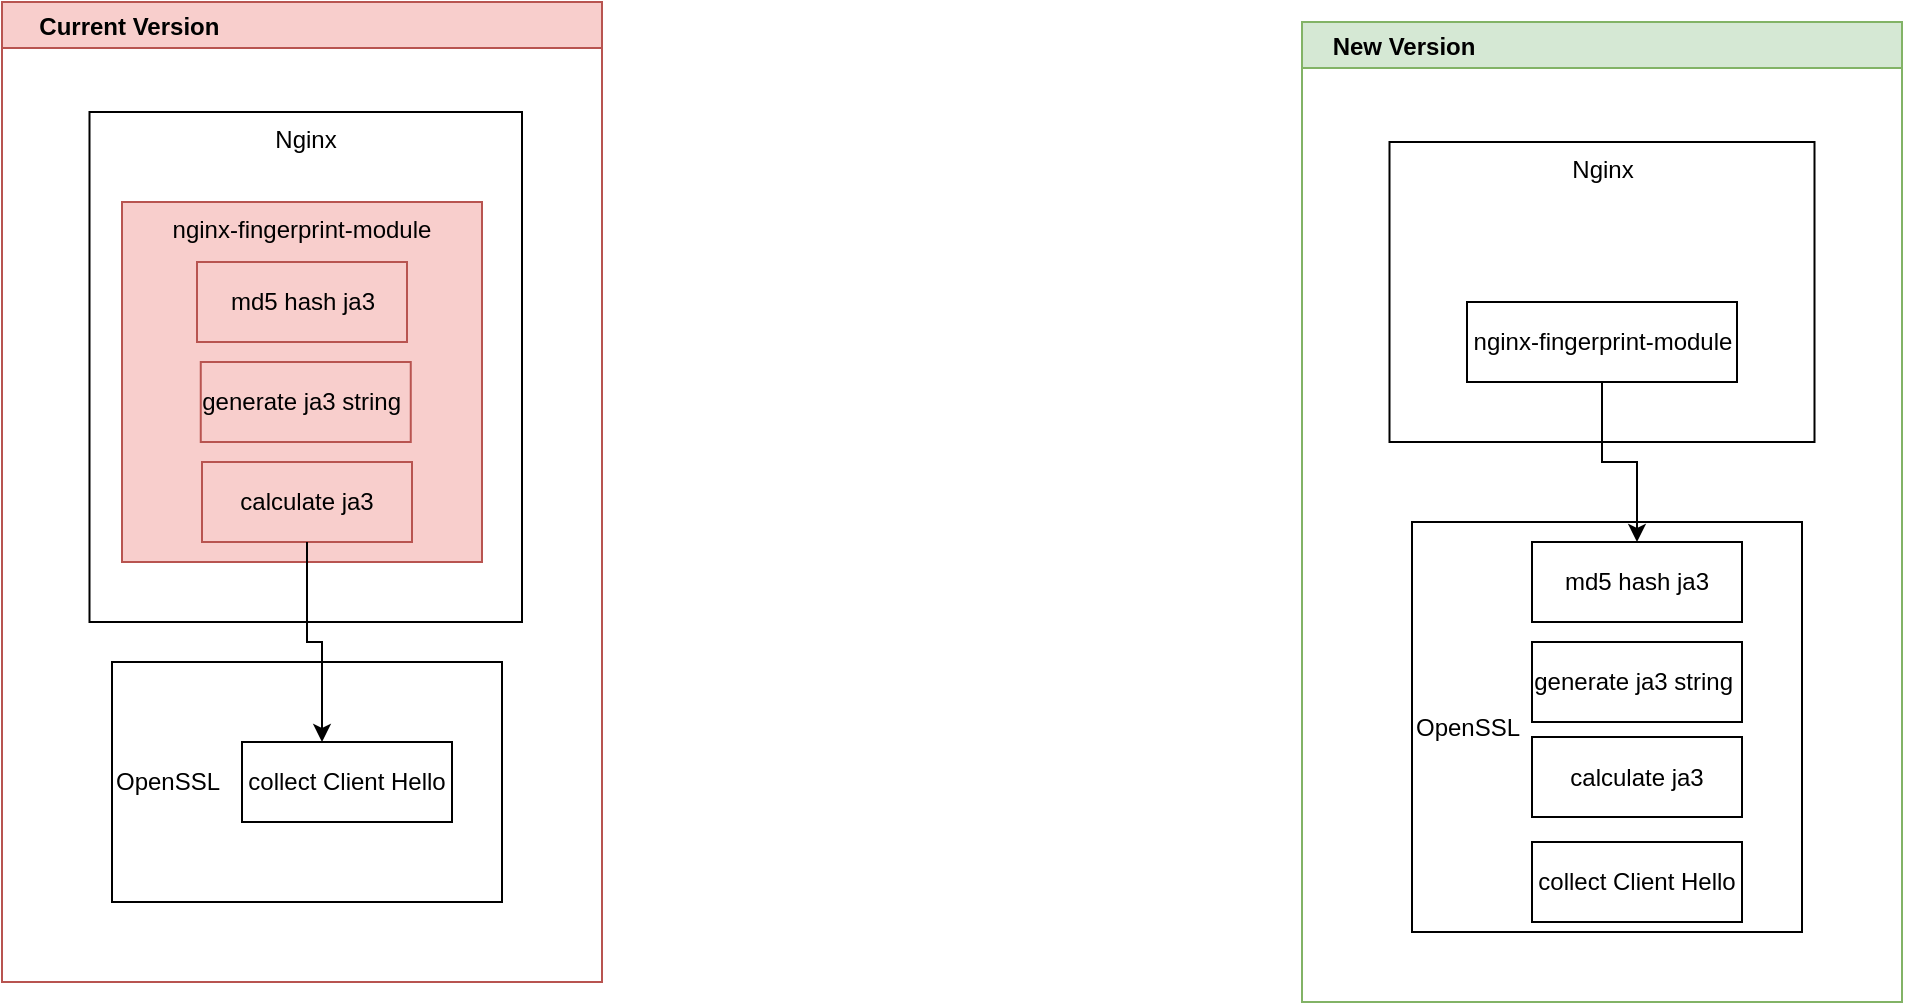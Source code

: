 <mxfile version="20.1.3" type="github">
  <diagram name="Page-1" id="b5b7bab2-c9e2-2cf4-8b2a-24fd1a2a6d21">
    <mxGraphModel dx="1426" dy="769" grid="1" gridSize="10" guides="1" tooltips="1" connect="1" arrows="1" fold="1" page="1" pageScale="1" pageWidth="827" pageHeight="1169" background="none" math="0" shadow="0">
      <root>
        <mxCell id="0" />
        <mxCell id="1" parent="0" />
        <mxCell id="Ct-xyR0cVC4yNxT3Hz8k-3" value="     Current Version" style="swimlane;align=left;fillColor=#f8cecc;strokeColor=#b85450;" vertex="1" parent="1">
          <mxGeometry x="60" y="130" width="300" height="490" as="geometry" />
        </mxCell>
        <mxCell id="Ct-xyR0cVC4yNxT3Hz8k-15" value="Nginx" style="rounded=0;whiteSpace=wrap;html=1;verticalAlign=top;" vertex="1" parent="Ct-xyR0cVC4yNxT3Hz8k-3">
          <mxGeometry x="43.75" y="55" width="216.25" height="255" as="geometry" />
        </mxCell>
        <mxCell id="Ct-xyR0cVC4yNxT3Hz8k-16" value="OpenSSL" style="rounded=0;whiteSpace=wrap;html=1;align=left;" vertex="1" parent="Ct-xyR0cVC4yNxT3Hz8k-3">
          <mxGeometry x="55" y="330" width="195" height="120" as="geometry" />
        </mxCell>
        <mxCell id="Ct-xyR0cVC4yNxT3Hz8k-17" value="collect Client Hello" style="rounded=0;whiteSpace=wrap;html=1;" vertex="1" parent="Ct-xyR0cVC4yNxT3Hz8k-3">
          <mxGeometry x="120" y="370" width="105" height="40" as="geometry" />
        </mxCell>
        <mxCell id="Ct-xyR0cVC4yNxT3Hz8k-23" value="" style="group;fillColor=#e1d5e7;strokeColor=#9673a6;shadow=0;rounded=0;" vertex="1" connectable="0" parent="Ct-xyR0cVC4yNxT3Hz8k-3">
          <mxGeometry x="60" y="100" width="180" height="180" as="geometry" />
        </mxCell>
        <mxCell id="Ct-xyR0cVC4yNxT3Hz8k-21" value="nginx-fingerprint-module" style="rounded=0;whiteSpace=wrap;html=1;verticalAlign=top;fillColor=#f8cecc;strokeColor=#b85450;" vertex="1" parent="Ct-xyR0cVC4yNxT3Hz8k-23">
          <mxGeometry width="180" height="180" as="geometry" />
        </mxCell>
        <mxCell id="Ct-xyR0cVC4yNxT3Hz8k-20" value="md5 hash ja3" style="rounded=0;whiteSpace=wrap;html=1;fillColor=#f8cecc;strokeColor=#b85450;" vertex="1" parent="Ct-xyR0cVC4yNxT3Hz8k-23">
          <mxGeometry x="37.5" y="30" width="105" height="40" as="geometry" />
        </mxCell>
        <mxCell id="Ct-xyR0cVC4yNxT3Hz8k-19" value="generate ja3 string&amp;nbsp;" style="rounded=0;whiteSpace=wrap;html=1;fillColor=#f8cecc;strokeColor=#b85450;" vertex="1" parent="Ct-xyR0cVC4yNxT3Hz8k-23">
          <mxGeometry x="39.38" y="80" width="105" height="40" as="geometry" />
        </mxCell>
        <mxCell id="Ct-xyR0cVC4yNxT3Hz8k-18" value="calculate ja3" style="rounded=0;whiteSpace=wrap;html=1;fillColor=#f8cecc;strokeColor=#b85450;" vertex="1" parent="Ct-xyR0cVC4yNxT3Hz8k-23">
          <mxGeometry x="40" y="130" width="105" height="40" as="geometry" />
        </mxCell>
        <mxCell id="Ct-xyR0cVC4yNxT3Hz8k-24" style="edgeStyle=orthogonalEdgeStyle;rounded=0;orthogonalLoop=1;jettySize=auto;html=1;entryX=0.381;entryY=0;entryDx=0;entryDy=0;entryPerimeter=0;" edge="1" parent="Ct-xyR0cVC4yNxT3Hz8k-3" source="Ct-xyR0cVC4yNxT3Hz8k-18" target="Ct-xyR0cVC4yNxT3Hz8k-17">
          <mxGeometry relative="1" as="geometry" />
        </mxCell>
        <mxCell id="Ct-xyR0cVC4yNxT3Hz8k-4" value="    New Version" style="swimlane;align=left;fillColor=#d5e8d4;strokeColor=#82b366;" vertex="1" parent="1">
          <mxGeometry x="710" y="140" width="300" height="490" as="geometry" />
        </mxCell>
        <mxCell id="Ct-xyR0cVC4yNxT3Hz8k-5" value="Nginx" style="rounded=0;whiteSpace=wrap;html=1;verticalAlign=top;" vertex="1" parent="Ct-xyR0cVC4yNxT3Hz8k-4">
          <mxGeometry x="43.75" y="60" width="212.5" height="150" as="geometry" />
        </mxCell>
        <mxCell id="Ct-xyR0cVC4yNxT3Hz8k-6" value="OpenSSL" style="rounded=0;whiteSpace=wrap;html=1;align=left;" vertex="1" parent="Ct-xyR0cVC4yNxT3Hz8k-4">
          <mxGeometry x="55" y="250" width="195" height="205" as="geometry" />
        </mxCell>
        <mxCell id="Ct-xyR0cVC4yNxT3Hz8k-7" value="collect Client Hello" style="rounded=0;whiteSpace=wrap;html=1;" vertex="1" parent="Ct-xyR0cVC4yNxT3Hz8k-4">
          <mxGeometry x="115" y="410" width="105" height="40" as="geometry" />
        </mxCell>
        <mxCell id="Ct-xyR0cVC4yNxT3Hz8k-8" value="calculate ja3" style="rounded=0;whiteSpace=wrap;html=1;" vertex="1" parent="Ct-xyR0cVC4yNxT3Hz8k-4">
          <mxGeometry x="115" y="357.5" width="105" height="40" as="geometry" />
        </mxCell>
        <mxCell id="Ct-xyR0cVC4yNxT3Hz8k-9" value="generate ja3 string&amp;nbsp;" style="rounded=0;whiteSpace=wrap;html=1;" vertex="1" parent="Ct-xyR0cVC4yNxT3Hz8k-4">
          <mxGeometry x="115" y="310" width="105" height="40" as="geometry" />
        </mxCell>
        <mxCell id="Ct-xyR0cVC4yNxT3Hz8k-10" value="md5 hash ja3" style="rounded=0;whiteSpace=wrap;html=1;" vertex="1" parent="Ct-xyR0cVC4yNxT3Hz8k-4">
          <mxGeometry x="115" y="260" width="105" height="40" as="geometry" />
        </mxCell>
        <mxCell id="Ct-xyR0cVC4yNxT3Hz8k-13" style="edgeStyle=orthogonalEdgeStyle;rounded=0;orthogonalLoop=1;jettySize=auto;html=1;" edge="1" parent="Ct-xyR0cVC4yNxT3Hz8k-4" source="Ct-xyR0cVC4yNxT3Hz8k-12" target="Ct-xyR0cVC4yNxT3Hz8k-10">
          <mxGeometry relative="1" as="geometry" />
        </mxCell>
        <mxCell id="Ct-xyR0cVC4yNxT3Hz8k-12" value="nginx-fingerprint-module" style="rounded=0;whiteSpace=wrap;html=1;" vertex="1" parent="Ct-xyR0cVC4yNxT3Hz8k-4">
          <mxGeometry x="82.5" y="140" width="135" height="40" as="geometry" />
        </mxCell>
      </root>
    </mxGraphModel>
  </diagram>
</mxfile>
